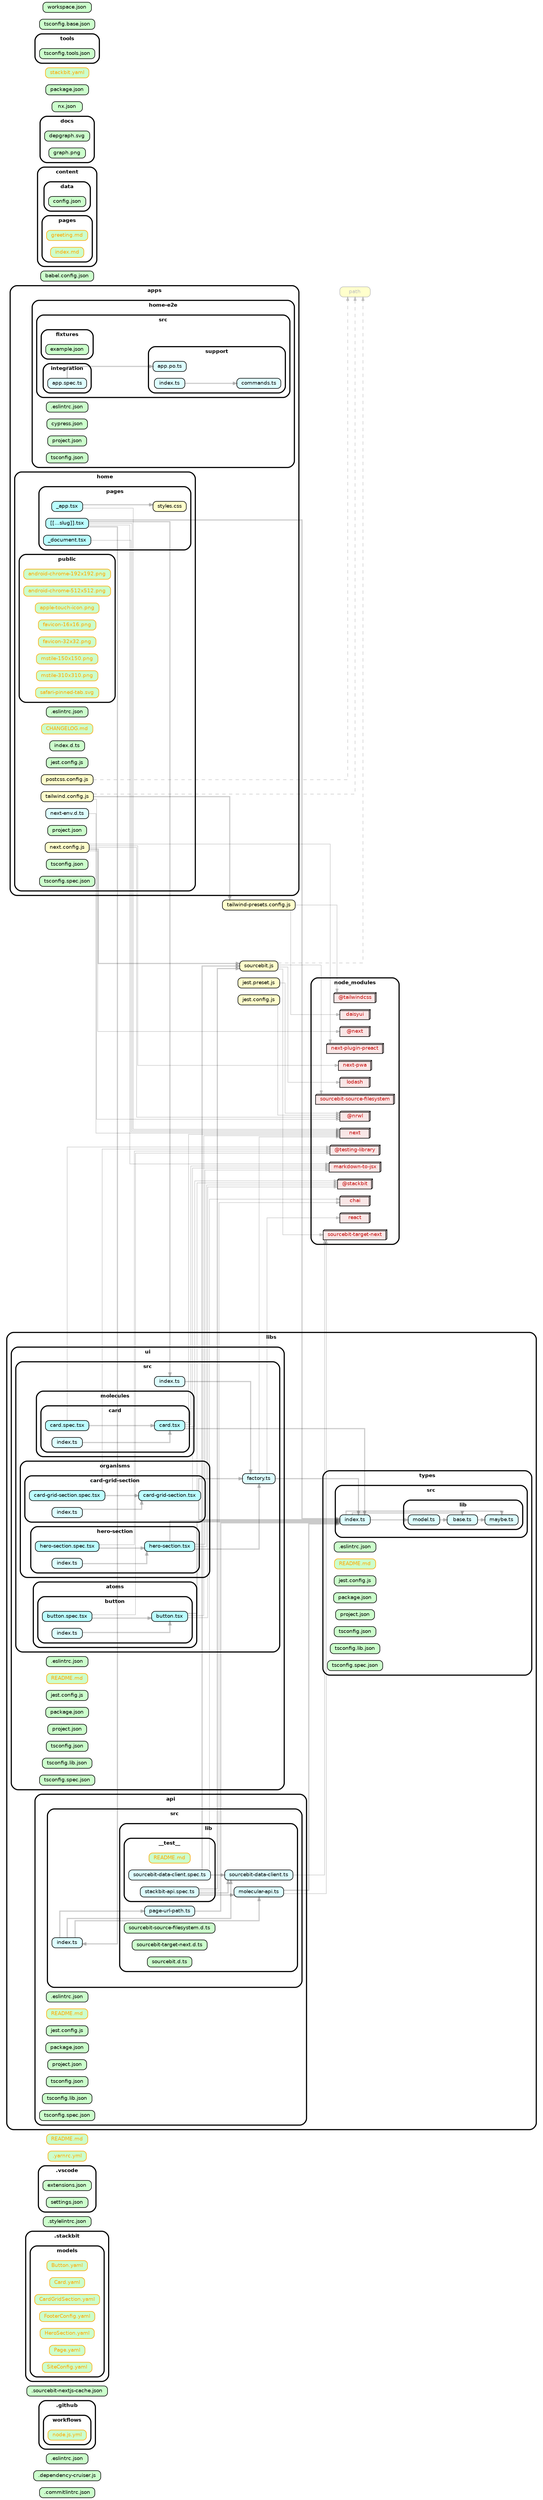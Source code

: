 strict digraph "dependency-cruiser output"{
    ordering="out" rankdir="LR" splines="ortho" overlap="false" nodesep="0.16" ranksep="0.18" fontname="Helvetica-bold" fontsize="9" style="rounded,bold,filled" fillcolor="#ffffff" compound="true"
    node [shape="box" style="rounded, filled" height="0.2" color="black" fillcolor="#ffffcc" fontcolor="black" fontname="Helvetica" fontsize="9"]
    edge [arrowhead="normal" arrowsize="0.6" penwidth="2.0" color="#00000033" fontname="Helvetica" fontsize="9"]

    ".commitlintrc.json" [label=<.commitlintrc.json> tooltip=".commitlintrc.json" URL="https://github.com/drkstr101/molecular/blob/main/.commitlintrc.json" fillcolor="#ccffcc"]
    ".dependency-cruiser.js" [label=<.dependency-cruiser.js> tooltip=".dependency-cruiser.js" URL="https://github.com/drkstr101/molecular/blob/main/.dependency-cruiser.js" fillcolor="#ccffcc"]
    ".eslintrc.json" [label=<.eslintrc.json> tooltip=".eslintrc.json" URL="https://github.com/drkstr101/molecular/blob/main/.eslintrc.json" fillcolor="#ccffcc"]
    subgraph "cluster_.github" {label=".github" subgraph "cluster_.github/workflows" {label="workflows" ".github/workflows/node.js.yml" [label=<node.js.yml> tooltip="no-orphans" URL="https://github.com/drkstr101/molecular/blob/main/.github/workflows/node.js.yml" fillcolor="#ccffcc" fontcolor="orange" color="orange"] } }
    ".sourcebit-nextjs-cache.json" [label=<.sourcebit-nextjs-cache.json> tooltip=".sourcebit-nextjs-cache.json" URL="https://github.com/drkstr101/molecular/blob/main/.sourcebit-nextjs-cache.json" fillcolor="#ccffcc"]
    subgraph "cluster_.stackbit" {label=".stackbit" subgraph "cluster_.stackbit/models" {label="models" ".stackbit/models/Button.yaml" [label=<Button.yaml> tooltip="no-orphans" URL="https://github.com/drkstr101/molecular/blob/main/.stackbit/models/Button.yaml" fillcolor="#ccffcc" fontcolor="orange" color="orange"] } }
    subgraph "cluster_.stackbit" {label=".stackbit" subgraph "cluster_.stackbit/models" {label="models" ".stackbit/models/Card.yaml" [label=<Card.yaml> tooltip="no-orphans" URL="https://github.com/drkstr101/molecular/blob/main/.stackbit/models/Card.yaml" fillcolor="#ccffcc" fontcolor="orange" color="orange"] } }
    subgraph "cluster_.stackbit" {label=".stackbit" subgraph "cluster_.stackbit/models" {label="models" ".stackbit/models/CardGridSection.yaml" [label=<CardGridSection.yaml> tooltip="no-orphans" URL="https://github.com/drkstr101/molecular/blob/main/.stackbit/models/CardGridSection.yaml" fillcolor="#ccffcc" fontcolor="orange" color="orange"] } }
    subgraph "cluster_.stackbit" {label=".stackbit" subgraph "cluster_.stackbit/models" {label="models" ".stackbit/models/FooterConfig.yaml" [label=<FooterConfig.yaml> tooltip="no-orphans" URL="https://github.com/drkstr101/molecular/blob/main/.stackbit/models/FooterConfig.yaml" fillcolor="#ccffcc" fontcolor="orange" color="orange"] } }
    subgraph "cluster_.stackbit" {label=".stackbit" subgraph "cluster_.stackbit/models" {label="models" ".stackbit/models/HeroSection.yaml" [label=<HeroSection.yaml> tooltip="no-orphans" URL="https://github.com/drkstr101/molecular/blob/main/.stackbit/models/HeroSection.yaml" fillcolor="#ccffcc" fontcolor="orange" color="orange"] } }
    subgraph "cluster_.stackbit" {label=".stackbit" subgraph "cluster_.stackbit/models" {label="models" ".stackbit/models/Page.yaml" [label=<Page.yaml> tooltip="no-orphans" URL="https://github.com/drkstr101/molecular/blob/main/.stackbit/models/Page.yaml" fillcolor="#ccffcc" fontcolor="orange" color="orange"] } }
    subgraph "cluster_.stackbit" {label=".stackbit" subgraph "cluster_.stackbit/models" {label="models" ".stackbit/models/SiteConfig.yaml" [label=<SiteConfig.yaml> tooltip="no-orphans" URL="https://github.com/drkstr101/molecular/blob/main/.stackbit/models/SiteConfig.yaml" fillcolor="#ccffcc" fontcolor="orange" color="orange"] } }
    ".stylelintrc.json" [label=<.stylelintrc.json> tooltip=".stylelintrc.json" URL="https://github.com/drkstr101/molecular/blob/main/.stylelintrc.json" fillcolor="#ccffcc"]
    subgraph "cluster_.vscode" {label=".vscode" ".vscode/extensions.json" [label=<extensions.json> tooltip="extensions.json" URL="https://github.com/drkstr101/molecular/blob/main/.vscode/extensions.json" fillcolor="#ccffcc"] }
    subgraph "cluster_.vscode" {label=".vscode" ".vscode/settings.json" [label=<settings.json> tooltip="settings.json" URL="https://github.com/drkstr101/molecular/blob/main/.vscode/settings.json" fillcolor="#ccffcc"] }
    ".yarnrc.yml" [label=<.yarnrc.yml> tooltip="no-orphans" URL="https://github.com/drkstr101/molecular/blob/main/.yarnrc.yml" fillcolor="#ccffcc" fontcolor="orange" color="orange"]
    "README.md" [label=<README.md> tooltip="no-orphans" URL="https://github.com/drkstr101/molecular/blob/main/README.md" fillcolor="#ccffcc" fontcolor="orange" color="orange"]
    subgraph "cluster_apps" {label="apps" subgraph "cluster_apps/home-e2e" {label="home-e2e" "apps/home-e2e/.eslintrc.json" [label=<.eslintrc.json> tooltip=".eslintrc.json" URL="https://github.com/drkstr101/molecular/blob/main/apps/home-e2e/.eslintrc.json" fillcolor="#ccffcc"] } }
    subgraph "cluster_apps" {label="apps" subgraph "cluster_apps/home-e2e" {label="home-e2e" "apps/home-e2e/cypress.json" [label=<cypress.json> tooltip="cypress.json" URL="https://github.com/drkstr101/molecular/blob/main/apps/home-e2e/cypress.json" fillcolor="#ccffcc"] } }
    subgraph "cluster_apps" {label="apps" subgraph "cluster_apps/home-e2e" {label="home-e2e" "apps/home-e2e/project.json" [label=<project.json> tooltip="project.json" URL="https://github.com/drkstr101/molecular/blob/main/apps/home-e2e/project.json" fillcolor="#ccffcc"] } }
    subgraph "cluster_apps" {label="apps" subgraph "cluster_apps/home-e2e" {label="home-e2e" subgraph "cluster_apps/home-e2e/src" {label="src" subgraph "cluster_apps/home-e2e/src/fixtures" {label="fixtures" "apps/home-e2e/src/fixtures/example.json" [label=<example.json> tooltip="example.json" URL="https://github.com/drkstr101/molecular/blob/main/apps/home-e2e/src/fixtures/example.json" fillcolor="#ccffcc"] } } } }
    subgraph "cluster_apps" {label="apps" subgraph "cluster_apps/home-e2e" {label="home-e2e" subgraph "cluster_apps/home-e2e/src" {label="src" subgraph "cluster_apps/home-e2e/src/integration" {label="integration" "apps/home-e2e/src/integration/app.spec.ts" [label=<app.spec.ts> tooltip="app.spec.ts" URL="https://github.com/drkstr101/molecular/blob/main/apps/home-e2e/src/integration/app.spec.ts" fillcolor="#ddfeff"] } } } }
    "apps/home-e2e/src/integration/app.spec.ts" -> "apps/home-e2e/src/support/app.po.ts"
    subgraph "cluster_apps" {label="apps" subgraph "cluster_apps/home-e2e" {label="home-e2e" subgraph "cluster_apps/home-e2e/src" {label="src" subgraph "cluster_apps/home-e2e/src/support" {label="support" "apps/home-e2e/src/support/app.po.ts" [label=<app.po.ts> tooltip="app.po.ts" URL="https://github.com/drkstr101/molecular/blob/main/apps/home-e2e/src/support/app.po.ts" fillcolor="#ddfeff"] } } } }
    subgraph "cluster_apps" {label="apps" subgraph "cluster_apps/home-e2e" {label="home-e2e" subgraph "cluster_apps/home-e2e/src" {label="src" subgraph "cluster_apps/home-e2e/src/support" {label="support" "apps/home-e2e/src/support/commands.ts" [label=<commands.ts> tooltip="commands.ts" URL="https://github.com/drkstr101/molecular/blob/main/apps/home-e2e/src/support/commands.ts" fillcolor="#ddfeff"] } } } }
    subgraph "cluster_apps" {label="apps" subgraph "cluster_apps/home-e2e" {label="home-e2e" subgraph "cluster_apps/home-e2e/src" {label="src" subgraph "cluster_apps/home-e2e/src/support" {label="support" "apps/home-e2e/src/support/index.ts" [label=<index.ts> tooltip="index.ts" URL="https://github.com/drkstr101/molecular/blob/main/apps/home-e2e/src/support/index.ts" fillcolor="#ddfeff"] } } } }
    "apps/home-e2e/src/support/index.ts" -> "apps/home-e2e/src/support/commands.ts"
    subgraph "cluster_apps" {label="apps" subgraph "cluster_apps/home-e2e" {label="home-e2e" "apps/home-e2e/tsconfig.json" [label=<tsconfig.json> tooltip="tsconfig.json" URL="https://github.com/drkstr101/molecular/blob/main/apps/home-e2e/tsconfig.json" fillcolor="#ccffcc"] } }
    subgraph "cluster_apps" {label="apps" subgraph "cluster_apps/home" {label="home" "apps/home/.eslintrc.json" [label=<.eslintrc.json> tooltip=".eslintrc.json" URL="https://github.com/drkstr101/molecular/blob/main/apps/home/.eslintrc.json" fillcolor="#ccffcc"] } }
    subgraph "cluster_apps" {label="apps" subgraph "cluster_apps/home" {label="home" "apps/home/CHANGELOG.md" [label=<CHANGELOG.md> tooltip="no-orphans" URL="https://github.com/drkstr101/molecular/blob/main/apps/home/CHANGELOG.md" fillcolor="#ccffcc" fontcolor="orange" color="orange"] } }
    subgraph "cluster_apps" {label="apps" subgraph "cluster_apps/home" {label="home" "apps/home/index.d.ts" [label=<index.d.ts> tooltip="index.d.ts" URL="https://github.com/drkstr101/molecular/blob/main/apps/home/index.d.ts" fillcolor="#ccffcc"] } }
    subgraph "cluster_apps" {label="apps" subgraph "cluster_apps/home" {label="home" "apps/home/jest.config.js" [label=<jest.config.js> tooltip="jest.config.js" URL="https://github.com/drkstr101/molecular/blob/main/apps/home/jest.config.js" fillcolor="#ccffcc"] } }
    subgraph "cluster_apps" {label="apps" subgraph "cluster_apps/home" {label="home" "apps/home/next-env.d.ts" [label=<next-env.d.ts> tooltip="next-env.d.ts" URL="https://github.com/drkstr101/molecular/blob/main/apps/home/next-env.d.ts" fillcolor="#ddfeff"] } }
    "apps/home/next-env.d.ts" -> "node_modules/next" [penwidth="1.0"]
    subgraph "cluster_apps" {label="apps" subgraph "cluster_apps/home" {label="home" "apps/home/next.config.js" [label=<next.config.js> tooltip="next.config.js" URL="https://github.com/drkstr101/molecular/blob/main/apps/home/next.config.js" ] } }
    "apps/home/next.config.js" -> "sourcebit.js"
    "apps/home/next.config.js" -> "node_modules/@next" [penwidth="1.0"]
    "apps/home/next.config.js" -> "node_modules/@nrwl" [penwidth="1.0"]
    "apps/home/next.config.js" -> "node_modules/next-plugin-preact" [penwidth="1.0"]
    "apps/home/next.config.js" -> "node_modules/next-pwa" [penwidth="1.0"]
    subgraph "cluster_apps" {label="apps" subgraph "cluster_apps/home" {label="home" subgraph "cluster_apps/home/pages" {label="pages" "apps/home/pages/[[...slug]].tsx" [label=<[[...slug]].tsx> tooltip="[[...slug]].tsx" URL="https://github.com/drkstr101/molecular/blob/main/apps/home/pages/[[...slug]].tsx" fillcolor="#bbfeff"] } } }
    "apps/home/pages/[[...slug]].tsx" -> "libs/api/src/index.ts"
    "apps/home/pages/[[...slug]].tsx" -> "libs/types/src/index.ts"
    "apps/home/pages/[[...slug]].tsx" -> "libs/ui/src/index.ts"
    "apps/home/pages/[[...slug]].tsx" -> "node_modules/markdown-to-jsx" [penwidth="1.0"]
    "apps/home/pages/[[...slug]].tsx" -> "node_modules/next" [penwidth="1.0"]
    subgraph "cluster_apps" {label="apps" subgraph "cluster_apps/home" {label="home" subgraph "cluster_apps/home/pages" {label="pages" "apps/home/pages/_app.tsx" [label=<_app.tsx> tooltip="_app.tsx" URL="https://github.com/drkstr101/molecular/blob/main/apps/home/pages/_app.tsx" fillcolor="#bbfeff"] } } }
    "apps/home/pages/_app.tsx" -> "apps/home/pages/styles.css"
    "apps/home/pages/_app.tsx" -> "node_modules/next" [penwidth="1.0"]
    subgraph "cluster_apps" {label="apps" subgraph "cluster_apps/home" {label="home" subgraph "cluster_apps/home/pages" {label="pages" "apps/home/pages/_document.tsx" [label=<_document.tsx> tooltip="_document.tsx" URL="https://github.com/drkstr101/molecular/blob/main/apps/home/pages/_document.tsx" fillcolor="#bbfeff"] } } }
    "apps/home/pages/_document.tsx" -> "node_modules/next" [penwidth="1.0"]
    subgraph "cluster_apps" {label="apps" subgraph "cluster_apps/home" {label="home" subgraph "cluster_apps/home/pages" {label="pages" "apps/home/pages/styles.css" [label=<styles.css> tooltip="styles.css" URL="https://github.com/drkstr101/molecular/blob/main/apps/home/pages/styles.css" ] } } }
    subgraph "cluster_apps" {label="apps" subgraph "cluster_apps/home" {label="home" "apps/home/postcss.config.js" [label=<postcss.config.js> tooltip="postcss.config.js" URL="https://github.com/drkstr101/molecular/blob/main/apps/home/postcss.config.js" ] } }
    "apps/home/postcss.config.js" -> "path" [style="dashed" penwidth="1.0"]
    subgraph "cluster_apps" {label="apps" subgraph "cluster_apps/home" {label="home" "apps/home/project.json" [label=<project.json> tooltip="project.json" URL="https://github.com/drkstr101/molecular/blob/main/apps/home/project.json" fillcolor="#ccffcc"] } }
    subgraph "cluster_apps" {label="apps" subgraph "cluster_apps/home" {label="home" subgraph "cluster_apps/home/public" {label="public" "apps/home/public/android-chrome-192x192.png" [label=<android-chrome-192x192.png> tooltip="no-orphans" URL="https://github.com/drkstr101/molecular/blob/main/apps/home/public/android-chrome-192x192.png" fillcolor="#ccffcc" fontcolor="orange" color="orange"] } } }
    subgraph "cluster_apps" {label="apps" subgraph "cluster_apps/home" {label="home" subgraph "cluster_apps/home/public" {label="public" "apps/home/public/android-chrome-512x512.png" [label=<android-chrome-512x512.png> tooltip="no-orphans" URL="https://github.com/drkstr101/molecular/blob/main/apps/home/public/android-chrome-512x512.png" fillcolor="#ccffcc" fontcolor="orange" color="orange"] } } }
    subgraph "cluster_apps" {label="apps" subgraph "cluster_apps/home" {label="home" subgraph "cluster_apps/home/public" {label="public" "apps/home/public/apple-touch-icon.png" [label=<apple-touch-icon.png> tooltip="no-orphans" URL="https://github.com/drkstr101/molecular/blob/main/apps/home/public/apple-touch-icon.png" fillcolor="#ccffcc" fontcolor="orange" color="orange"] } } }
    subgraph "cluster_apps" {label="apps" subgraph "cluster_apps/home" {label="home" subgraph "cluster_apps/home/public" {label="public" "apps/home/public/favicon-16x16.png" [label=<favicon-16x16.png> tooltip="no-orphans" URL="https://github.com/drkstr101/molecular/blob/main/apps/home/public/favicon-16x16.png" fillcolor="#ccffcc" fontcolor="orange" color="orange"] } } }
    subgraph "cluster_apps" {label="apps" subgraph "cluster_apps/home" {label="home" subgraph "cluster_apps/home/public" {label="public" "apps/home/public/favicon-32x32.png" [label=<favicon-32x32.png> tooltip="no-orphans" URL="https://github.com/drkstr101/molecular/blob/main/apps/home/public/favicon-32x32.png" fillcolor="#ccffcc" fontcolor="orange" color="orange"] } } }
    subgraph "cluster_apps" {label="apps" subgraph "cluster_apps/home" {label="home" subgraph "cluster_apps/home/public" {label="public" "apps/home/public/mstile-150x150.png" [label=<mstile-150x150.png> tooltip="no-orphans" URL="https://github.com/drkstr101/molecular/blob/main/apps/home/public/mstile-150x150.png" fillcolor="#ccffcc" fontcolor="orange" color="orange"] } } }
    subgraph "cluster_apps" {label="apps" subgraph "cluster_apps/home" {label="home" subgraph "cluster_apps/home/public" {label="public" "apps/home/public/mstile-310x310.png" [label=<mstile-310x310.png> tooltip="no-orphans" URL="https://github.com/drkstr101/molecular/blob/main/apps/home/public/mstile-310x310.png" fillcolor="#ccffcc" fontcolor="orange" color="orange"] } } }
    subgraph "cluster_apps" {label="apps" subgraph "cluster_apps/home" {label="home" subgraph "cluster_apps/home/public" {label="public" "apps/home/public/safari-pinned-tab.svg" [label=<safari-pinned-tab.svg> tooltip="no-orphans" URL="https://github.com/drkstr101/molecular/blob/main/apps/home/public/safari-pinned-tab.svg" fillcolor="#ccffcc" fontcolor="orange" color="orange"] } } }
    subgraph "cluster_apps" {label="apps" subgraph "cluster_apps/home" {label="home" "apps/home/tailwind.config.js" [label=<tailwind.config.js> tooltip="tailwind.config.js" URL="https://github.com/drkstr101/molecular/blob/main/apps/home/tailwind.config.js" ] } }
    "apps/home/tailwind.config.js" -> "tailwind-presets.config.js"
    "apps/home/tailwind.config.js" -> "node_modules/@nrwl" [penwidth="1.0"]
    "apps/home/tailwind.config.js" -> "path" [style="dashed" penwidth="1.0"]
    subgraph "cluster_apps" {label="apps" subgraph "cluster_apps/home" {label="home" "apps/home/tsconfig.json" [label=<tsconfig.json> tooltip="tsconfig.json" URL="https://github.com/drkstr101/molecular/blob/main/apps/home/tsconfig.json" fillcolor="#ccffcc"] } }
    subgraph "cluster_apps" {label="apps" subgraph "cluster_apps/home" {label="home" "apps/home/tsconfig.spec.json" [label=<tsconfig.spec.json> tooltip="tsconfig.spec.json" URL="https://github.com/drkstr101/molecular/blob/main/apps/home/tsconfig.spec.json" fillcolor="#ccffcc"] } }
    "babel.config.json" [label=<babel.config.json> tooltip="babel.config.json" URL="https://github.com/drkstr101/molecular/blob/main/babel.config.json" fillcolor="#ccffcc"]
    subgraph "cluster_content" {label="content" subgraph "cluster_content/data" {label="data" "content/data/config.json" [label=<config.json> tooltip="config.json" URL="https://github.com/drkstr101/molecular/blob/main/content/data/config.json" fillcolor="#ccffcc"] } }
    subgraph "cluster_content" {label="content" subgraph "cluster_content/pages" {label="pages" "content/pages/greeting.md" [label=<greeting.md> tooltip="no-orphans" URL="https://github.com/drkstr101/molecular/blob/main/content/pages/greeting.md" fillcolor="#ccffcc" fontcolor="orange" color="orange"] } }
    subgraph "cluster_content" {label="content" subgraph "cluster_content/pages" {label="pages" "content/pages/index.md" [label=<index.md> tooltip="no-orphans" URL="https://github.com/drkstr101/molecular/blob/main/content/pages/index.md" fillcolor="#ccffcc" fontcolor="orange" color="orange"] } }
    subgraph "cluster_docs" {label="docs" "docs/depgraph.svg" [label=<depgraph.svg> tooltip="depgraph.svg" URL="https://github.com/drkstr101/molecular/blob/main/docs/depgraph.svg" fillcolor="#ccffcc"] }
    subgraph "cluster_docs" {label="docs" "docs/graph.png" [label=<graph.png> tooltip="graph.png" URL="https://github.com/drkstr101/molecular/blob/main/docs/graph.png" fillcolor="#ccffcc"] }
    "jest.config.js" [label=<jest.config.js> tooltip="jest.config.js" URL="https://github.com/drkstr101/molecular/blob/main/jest.config.js" ]
    "jest.config.js" -> "node_modules/@nrwl" [penwidth="1.0"]
    "jest.preset.js" [label=<jest.preset.js> tooltip="jest.preset.js" URL="https://github.com/drkstr101/molecular/blob/main/jest.preset.js" ]
    "jest.preset.js" -> "node_modules/@nrwl" [penwidth="1.0"]
    subgraph "cluster_libs" {label="libs" subgraph "cluster_libs/api" {label="api" "libs/api/.eslintrc.json" [label=<.eslintrc.json> tooltip=".eslintrc.json" URL="https://github.com/drkstr101/molecular/blob/main/libs/api/.eslintrc.json" fillcolor="#ccffcc"] } }
    subgraph "cluster_libs" {label="libs" subgraph "cluster_libs/api" {label="api" "libs/api/README.md" [label=<README.md> tooltip="no-orphans" URL="https://github.com/drkstr101/molecular/blob/main/libs/api/README.md" fillcolor="#ccffcc" fontcolor="orange" color="orange"] } }
    subgraph "cluster_libs" {label="libs" subgraph "cluster_libs/api" {label="api" "libs/api/jest.config.js" [label=<jest.config.js> tooltip="jest.config.js" URL="https://github.com/drkstr101/molecular/blob/main/libs/api/jest.config.js" fillcolor="#ccffcc"] } }
    subgraph "cluster_libs" {label="libs" subgraph "cluster_libs/api" {label="api" "libs/api/package.json" [label=<package.json> tooltip="package.json" URL="https://github.com/drkstr101/molecular/blob/main/libs/api/package.json" fillcolor="#ccffcc"] } }
    subgraph "cluster_libs" {label="libs" subgraph "cluster_libs/api" {label="api" "libs/api/project.json" [label=<project.json> tooltip="project.json" URL="https://github.com/drkstr101/molecular/blob/main/libs/api/project.json" fillcolor="#ccffcc"] } }
    subgraph "cluster_libs" {label="libs" subgraph "cluster_libs/api" {label="api" subgraph "cluster_libs/api/src" {label="src" "libs/api/src/index.ts" [label=<index.ts> tooltip="index.ts" URL="https://github.com/drkstr101/molecular/blob/main/libs/api/src/index.ts" fillcolor="#ddfeff"] } } }
    "libs/api/src/index.ts" -> "libs/api/src/lib/molecular-api.ts"
    "libs/api/src/index.ts" -> "libs/api/src/lib/page-url-path.ts"
    "libs/api/src/index.ts" -> "libs/api/src/lib/sourcebit-data-client.ts"
    subgraph "cluster_libs" {label="libs" subgraph "cluster_libs/api" {label="api" subgraph "cluster_libs/api/src" {label="src" subgraph "cluster_libs/api/src/lib" {label="lib" subgraph "cluster_libs/api/src/lib/__test__" {label="__test__" "libs/api/src/lib/__test__/README.md" [label=<README.md> tooltip="no-orphans" URL="https://github.com/drkstr101/molecular/blob/main/libs/api/src/lib/__test__/README.md" fillcolor="#ccffcc" fontcolor="orange" color="orange"] } } } } }
    subgraph "cluster_libs" {label="libs" subgraph "cluster_libs/api" {label="api" subgraph "cluster_libs/api/src" {label="src" subgraph "cluster_libs/api/src/lib" {label="lib" subgraph "cluster_libs/api/src/lib/__test__" {label="__test__" "libs/api/src/lib/__test__/sourcebit-data-client.spec.ts" [label=<sourcebit-data-client.spec.ts> tooltip="sourcebit-data-client.spec.ts" URL="https://github.com/drkstr101/molecular/blob/main/libs/api/src/lib/__test__/sourcebit-data-client.spec.ts" fillcolor="#ddfeff"] } } } } }
    "libs/api/src/lib/__test__/sourcebit-data-client.spec.ts" -> "sourcebit.js"
    "libs/api/src/lib/__test__/sourcebit-data-client.spec.ts" -> "libs/api/src/lib/sourcebit-data-client.ts"
    "libs/api/src/lib/__test__/sourcebit-data-client.spec.ts" -> "node_modules/chai" [penwidth="1.0"]
    subgraph "cluster_libs" {label="libs" subgraph "cluster_libs/api" {label="api" subgraph "cluster_libs/api/src" {label="src" subgraph "cluster_libs/api/src/lib" {label="lib" subgraph "cluster_libs/api/src/lib/__test__" {label="__test__" "libs/api/src/lib/__test__/stackbit-api.spec.ts" [label=<stackbit-api.spec.ts> tooltip="stackbit-api.spec.ts" URL="https://github.com/drkstr101/molecular/blob/main/libs/api/src/lib/__test__/stackbit-api.spec.ts" fillcolor="#ddfeff"] } } } } }
    "libs/api/src/lib/__test__/stackbit-api.spec.ts" -> "sourcebit.js"
    "libs/api/src/lib/__test__/stackbit-api.spec.ts" -> "libs/api/src/lib/molecular-api.ts"
    "libs/api/src/lib/__test__/stackbit-api.spec.ts" -> "libs/api/src/lib/sourcebit-data-client.ts"
    "libs/api/src/lib/__test__/stackbit-api.spec.ts" -> "node_modules/chai" [penwidth="1.0"]
    subgraph "cluster_libs" {label="libs" subgraph "cluster_libs/api" {label="api" subgraph "cluster_libs/api/src" {label="src" subgraph "cluster_libs/api/src/lib" {label="lib" "libs/api/src/lib/molecular-api.ts" [label=<molecular-api.ts> tooltip="molecular-api.ts" URL="https://github.com/drkstr101/molecular/blob/main/libs/api/src/lib/molecular-api.ts" fillcolor="#ddfeff"] } } } }
    "libs/api/src/lib/molecular-api.ts" -> "libs/types/src/index.ts"
    "libs/api/src/lib/molecular-api.ts" -> "node_modules/sourcebit-target-next" [penwidth="1.0"]
    subgraph "cluster_libs" {label="libs" subgraph "cluster_libs/api" {label="api" subgraph "cluster_libs/api/src" {label="src" subgraph "cluster_libs/api/src/lib" {label="lib" "libs/api/src/lib/page-url-path.ts" [label=<page-url-path.ts> tooltip="page-url-path.ts" URL="https://github.com/drkstr101/molecular/blob/main/libs/api/src/lib/page-url-path.ts" fillcolor="#ddfeff"] } } } }
    "libs/api/src/lib/page-url-path.ts" -> "libs/types/src/index.ts"
    subgraph "cluster_libs" {label="libs" subgraph "cluster_libs/api" {label="api" subgraph "cluster_libs/api/src" {label="src" subgraph "cluster_libs/api/src/lib" {label="lib" "libs/api/src/lib/sourcebit-data-client.ts" [label=<sourcebit-data-client.ts> tooltip="sourcebit-data-client.ts" URL="https://github.com/drkstr101/molecular/blob/main/libs/api/src/lib/sourcebit-data-client.ts" fillcolor="#ddfeff"] } } } }
    "libs/api/src/lib/sourcebit-data-client.ts" -> "node_modules/sourcebit-target-next" [penwidth="1.0"]
    subgraph "cluster_libs" {label="libs" subgraph "cluster_libs/api" {label="api" subgraph "cluster_libs/api/src" {label="src" subgraph "cluster_libs/api/src/lib" {label="lib" "libs/api/src/lib/sourcebit-source-filesystem.d.ts" [label=<sourcebit-source-filesystem.d.ts> tooltip="sourcebit-source-filesystem.d.ts" URL="https://github.com/drkstr101/molecular/blob/main/libs/api/src/lib/sourcebit-source-filesystem.d.ts" fillcolor="#ccffcc"] } } } }
    subgraph "cluster_libs" {label="libs" subgraph "cluster_libs/api" {label="api" subgraph "cluster_libs/api/src" {label="src" subgraph "cluster_libs/api/src/lib" {label="lib" "libs/api/src/lib/sourcebit-target-next.d.ts" [label=<sourcebit-target-next.d.ts> tooltip="sourcebit-target-next.d.ts" URL="https://github.com/drkstr101/molecular/blob/main/libs/api/src/lib/sourcebit-target-next.d.ts" fillcolor="#ccffcc"] } } } }
    subgraph "cluster_libs" {label="libs" subgraph "cluster_libs/api" {label="api" subgraph "cluster_libs/api/src" {label="src" subgraph "cluster_libs/api/src/lib" {label="lib" "libs/api/src/lib/sourcebit.d.ts" [label=<sourcebit.d.ts> tooltip="sourcebit.d.ts" URL="https://github.com/drkstr101/molecular/blob/main/libs/api/src/lib/sourcebit.d.ts" fillcolor="#ccffcc"] } } } }
    subgraph "cluster_libs" {label="libs" subgraph "cluster_libs/api" {label="api" "libs/api/tsconfig.json" [label=<tsconfig.json> tooltip="tsconfig.json" URL="https://github.com/drkstr101/molecular/blob/main/libs/api/tsconfig.json" fillcolor="#ccffcc"] } }
    subgraph "cluster_libs" {label="libs" subgraph "cluster_libs/api" {label="api" "libs/api/tsconfig.lib.json" [label=<tsconfig.lib.json> tooltip="tsconfig.lib.json" URL="https://github.com/drkstr101/molecular/blob/main/libs/api/tsconfig.lib.json" fillcolor="#ccffcc"] } }
    subgraph "cluster_libs" {label="libs" subgraph "cluster_libs/api" {label="api" "libs/api/tsconfig.spec.json" [label=<tsconfig.spec.json> tooltip="tsconfig.spec.json" URL="https://github.com/drkstr101/molecular/blob/main/libs/api/tsconfig.spec.json" fillcolor="#ccffcc"] } }
    subgraph "cluster_libs" {label="libs" subgraph "cluster_libs/types" {label="types" "libs/types/.eslintrc.json" [label=<.eslintrc.json> tooltip=".eslintrc.json" URL="https://github.com/drkstr101/molecular/blob/main/libs/types/.eslintrc.json" fillcolor="#ccffcc"] } }
    subgraph "cluster_libs" {label="libs" subgraph "cluster_libs/types" {label="types" "libs/types/README.md" [label=<README.md> tooltip="no-orphans" URL="https://github.com/drkstr101/molecular/blob/main/libs/types/README.md" fillcolor="#ccffcc" fontcolor="orange" color="orange"] } }
    subgraph "cluster_libs" {label="libs" subgraph "cluster_libs/types" {label="types" "libs/types/jest.config.js" [label=<jest.config.js> tooltip="jest.config.js" URL="https://github.com/drkstr101/molecular/blob/main/libs/types/jest.config.js" fillcolor="#ccffcc"] } }
    subgraph "cluster_libs" {label="libs" subgraph "cluster_libs/types" {label="types" "libs/types/package.json" [label=<package.json> tooltip="package.json" URL="https://github.com/drkstr101/molecular/blob/main/libs/types/package.json" fillcolor="#ccffcc"] } }
    subgraph "cluster_libs" {label="libs" subgraph "cluster_libs/types" {label="types" "libs/types/project.json" [label=<project.json> tooltip="project.json" URL="https://github.com/drkstr101/molecular/blob/main/libs/types/project.json" fillcolor="#ccffcc"] } }
    subgraph "cluster_libs" {label="libs" subgraph "cluster_libs/types" {label="types" subgraph "cluster_libs/types/src" {label="src" "libs/types/src/index.ts" [label=<index.ts> tooltip="index.ts" URL="https://github.com/drkstr101/molecular/blob/main/libs/types/src/index.ts" fillcolor="#ddfeff"] } } }
    "libs/types/src/index.ts" -> "libs/types/src/lib/base.ts"
    "libs/types/src/index.ts" -> "libs/types/src/lib/maybe.ts"
    "libs/types/src/index.ts" -> "libs/types/src/lib/model.ts"
    subgraph "cluster_libs" {label="libs" subgraph "cluster_libs/types" {label="types" subgraph "cluster_libs/types/src" {label="src" subgraph "cluster_libs/types/src/lib" {label="lib" "libs/types/src/lib/base.ts" [label=<base.ts> tooltip="base.ts" URL="https://github.com/drkstr101/molecular/blob/main/libs/types/src/lib/base.ts" fillcolor="#ddfeff"] } } } }
    "libs/types/src/lib/base.ts" -> "libs/types/src/lib/maybe.ts"
    subgraph "cluster_libs" {label="libs" subgraph "cluster_libs/types" {label="types" subgraph "cluster_libs/types/src" {label="src" subgraph "cluster_libs/types/src/lib" {label="lib" "libs/types/src/lib/maybe.ts" [label=<maybe.ts> tooltip="maybe.ts" URL="https://github.com/drkstr101/molecular/blob/main/libs/types/src/lib/maybe.ts" fillcolor="#ddfeff"] } } } }
    subgraph "cluster_libs" {label="libs" subgraph "cluster_libs/types" {label="types" subgraph "cluster_libs/types/src" {label="src" subgraph "cluster_libs/types/src/lib" {label="lib" "libs/types/src/lib/model.ts" [label=<model.ts> tooltip="model.ts" URL="https://github.com/drkstr101/molecular/blob/main/libs/types/src/lib/model.ts" fillcolor="#ddfeff"] } } } }
    "libs/types/src/lib/model.ts" -> "libs/types/src/lib/base.ts"
    subgraph "cluster_libs" {label="libs" subgraph "cluster_libs/types" {label="types" "libs/types/tsconfig.json" [label=<tsconfig.json> tooltip="tsconfig.json" URL="https://github.com/drkstr101/molecular/blob/main/libs/types/tsconfig.json" fillcolor="#ccffcc"] } }
    subgraph "cluster_libs" {label="libs" subgraph "cluster_libs/types" {label="types" "libs/types/tsconfig.lib.json" [label=<tsconfig.lib.json> tooltip="tsconfig.lib.json" URL="https://github.com/drkstr101/molecular/blob/main/libs/types/tsconfig.lib.json" fillcolor="#ccffcc"] } }
    subgraph "cluster_libs" {label="libs" subgraph "cluster_libs/types" {label="types" "libs/types/tsconfig.spec.json" [label=<tsconfig.spec.json> tooltip="tsconfig.spec.json" URL="https://github.com/drkstr101/molecular/blob/main/libs/types/tsconfig.spec.json" fillcolor="#ccffcc"] } }
    subgraph "cluster_libs" {label="libs" subgraph "cluster_libs/ui" {label="ui" "libs/ui/.eslintrc.json" [label=<.eslintrc.json> tooltip=".eslintrc.json" URL="https://github.com/drkstr101/molecular/blob/main/libs/ui/.eslintrc.json" fillcolor="#ccffcc"] } }
    subgraph "cluster_libs" {label="libs" subgraph "cluster_libs/ui" {label="ui" "libs/ui/README.md" [label=<README.md> tooltip="no-orphans" URL="https://github.com/drkstr101/molecular/blob/main/libs/ui/README.md" fillcolor="#ccffcc" fontcolor="orange" color="orange"] } }
    subgraph "cluster_libs" {label="libs" subgraph "cluster_libs/ui" {label="ui" "libs/ui/jest.config.js" [label=<jest.config.js> tooltip="jest.config.js" URL="https://github.com/drkstr101/molecular/blob/main/libs/ui/jest.config.js" fillcolor="#ccffcc"] } }
    subgraph "cluster_libs" {label="libs" subgraph "cluster_libs/ui" {label="ui" "libs/ui/package.json" [label=<package.json> tooltip="package.json" URL="https://github.com/drkstr101/molecular/blob/main/libs/ui/package.json" fillcolor="#ccffcc"] } }
    subgraph "cluster_libs" {label="libs" subgraph "cluster_libs/ui" {label="ui" "libs/ui/project.json" [label=<project.json> tooltip="project.json" URL="https://github.com/drkstr101/molecular/blob/main/libs/ui/project.json" fillcolor="#ccffcc"] } }
    subgraph "cluster_libs" {label="libs" subgraph "cluster_libs/ui" {label="ui" subgraph "cluster_libs/ui/src" {label="src" subgraph "cluster_libs/ui/src/atoms" {label="atoms" subgraph "cluster_libs/ui/src/atoms/button" {label="button" "libs/ui/src/atoms/button/button.spec.tsx" [label=<button.spec.tsx> tooltip="button.spec.tsx" URL="https://github.com/drkstr101/molecular/blob/main/libs/ui/src/atoms/button/button.spec.tsx" fillcolor="#bbfeff"] } } } } }
    "libs/ui/src/atoms/button/button.spec.tsx" -> "libs/ui/src/atoms/button/button.tsx"
    "libs/ui/src/atoms/button/button.spec.tsx" -> "node_modules/@testing-library" [penwidth="1.0"]
    subgraph "cluster_libs" {label="libs" subgraph "cluster_libs/ui" {label="ui" subgraph "cluster_libs/ui/src" {label="src" subgraph "cluster_libs/ui/src/atoms" {label="atoms" subgraph "cluster_libs/ui/src/atoms/button" {label="button" "libs/ui/src/atoms/button/button.tsx" [label=<button.tsx> tooltip="button.tsx" URL="https://github.com/drkstr101/molecular/blob/main/libs/ui/src/atoms/button/button.tsx" fillcolor="#bbfeff"] } } } } }
    "libs/ui/src/atoms/button/button.tsx" -> "node_modules/@stackbit" [penwidth="1.0"]
    "libs/ui/src/atoms/button/button.tsx" -> "libs/types/src/index.ts"
    "libs/ui/src/atoms/button/button.tsx" -> "node_modules/next" [penwidth="1.0"]
    subgraph "cluster_libs" {label="libs" subgraph "cluster_libs/ui" {label="ui" subgraph "cluster_libs/ui/src" {label="src" subgraph "cluster_libs/ui/src/atoms" {label="atoms" subgraph "cluster_libs/ui/src/atoms/button" {label="button" "libs/ui/src/atoms/button/index.ts" [label=<index.ts> tooltip="index.ts" URL="https://github.com/drkstr101/molecular/blob/main/libs/ui/src/atoms/button/index.ts" fillcolor="#ddfeff"] } } } } }
    "libs/ui/src/atoms/button/index.ts" -> "libs/ui/src/atoms/button/button.tsx"
    subgraph "cluster_libs" {label="libs" subgraph "cluster_libs/ui" {label="ui" subgraph "cluster_libs/ui/src" {label="src" "libs/ui/src/factory.ts" [label=<factory.ts> tooltip="factory.ts" URL="https://github.com/drkstr101/molecular/blob/main/libs/ui/src/factory.ts" fillcolor="#ddfeff"] } } }
    "libs/ui/src/factory.ts" -> "libs/types/src/index.ts"
    "libs/ui/src/factory.ts" -> "node_modules/next" [penwidth="1.0"]
    "libs/ui/src/factory.ts" -> "node_modules/react" [penwidth="1.0"]
    subgraph "cluster_libs" {label="libs" subgraph "cluster_libs/ui" {label="ui" subgraph "cluster_libs/ui/src" {label="src" "libs/ui/src/index.ts" [label=<index.ts> tooltip="index.ts" URL="https://github.com/drkstr101/molecular/blob/main/libs/ui/src/index.ts" fillcolor="#ddfeff"] } } }
    "libs/ui/src/index.ts" -> "libs/ui/src/factory.ts"
    subgraph "cluster_libs" {label="libs" subgraph "cluster_libs/ui" {label="ui" subgraph "cluster_libs/ui/src" {label="src" subgraph "cluster_libs/ui/src/molecules" {label="molecules" subgraph "cluster_libs/ui/src/molecules/card" {label="card" "libs/ui/src/molecules/card/card.spec.tsx" [label=<card.spec.tsx> tooltip="card.spec.tsx" URL="https://github.com/drkstr101/molecular/blob/main/libs/ui/src/molecules/card/card.spec.tsx" fillcolor="#bbfeff"] } } } } }
    "libs/ui/src/molecules/card/card.spec.tsx" -> "libs/ui/src/molecules/card/card.tsx"
    "libs/ui/src/molecules/card/card.spec.tsx" -> "node_modules/@testing-library" [penwidth="1.0"]
    subgraph "cluster_libs" {label="libs" subgraph "cluster_libs/ui" {label="ui" subgraph "cluster_libs/ui/src" {label="src" subgraph "cluster_libs/ui/src/molecules" {label="molecules" subgraph "cluster_libs/ui/src/molecules/card" {label="card" "libs/ui/src/molecules/card/card.tsx" [label=<card.tsx> tooltip="card.tsx" URL="https://github.com/drkstr101/molecular/blob/main/libs/ui/src/molecules/card/card.tsx" fillcolor="#bbfeff"] } } } } }
    "libs/ui/src/molecules/card/card.tsx" -> "node_modules/@stackbit" [penwidth="1.0"]
    "libs/ui/src/molecules/card/card.tsx" -> "libs/types/src/index.ts"
    "libs/ui/src/molecules/card/card.tsx" -> "node_modules/markdown-to-jsx" [penwidth="1.0"]
    "libs/ui/src/molecules/card/card.tsx" -> "node_modules/next" [penwidth="1.0"]
    subgraph "cluster_libs" {label="libs" subgraph "cluster_libs/ui" {label="ui" subgraph "cluster_libs/ui/src" {label="src" subgraph "cluster_libs/ui/src/molecules" {label="molecules" subgraph "cluster_libs/ui/src/molecules/card" {label="card" "libs/ui/src/molecules/card/index.ts" [label=<index.ts> tooltip="index.ts" URL="https://github.com/drkstr101/molecular/blob/main/libs/ui/src/molecules/card/index.ts" fillcolor="#ddfeff"] } } } } }
    "libs/ui/src/molecules/card/index.ts" -> "libs/ui/src/molecules/card/card.tsx"
    subgraph "cluster_libs" {label="libs" subgraph "cluster_libs/ui" {label="ui" subgraph "cluster_libs/ui/src" {label="src" subgraph "cluster_libs/ui/src/organisms" {label="organisms" subgraph "cluster_libs/ui/src/organisms/card-grid-section" {label="card-grid-section" "libs/ui/src/organisms/card-grid-section/card-grid-section.spec.tsx" [label=<card-grid-section.spec.tsx> tooltip="card-grid-section.spec.tsx" URL="https://github.com/drkstr101/molecular/blob/main/libs/ui/src/organisms/card-grid-section/card-grid-section.spec.tsx" fillcolor="#bbfeff"] } } } } }
    "libs/ui/src/organisms/card-grid-section/card-grid-section.spec.tsx" -> "libs/ui/src/organisms/card-grid-section/card-grid-section.tsx"
    "libs/ui/src/organisms/card-grid-section/card-grid-section.spec.tsx" -> "node_modules/@testing-library" [penwidth="1.0"]
    subgraph "cluster_libs" {label="libs" subgraph "cluster_libs/ui" {label="ui" subgraph "cluster_libs/ui/src" {label="src" subgraph "cluster_libs/ui/src/organisms" {label="organisms" subgraph "cluster_libs/ui/src/organisms/card-grid-section" {label="card-grid-section" "libs/ui/src/organisms/card-grid-section/card-grid-section.tsx" [label=<card-grid-section.tsx> tooltip="card-grid-section.tsx" URL="https://github.com/drkstr101/molecular/blob/main/libs/ui/src/organisms/card-grid-section/card-grid-section.tsx" fillcolor="#bbfeff"] } } } } }
    "libs/ui/src/organisms/card-grid-section/card-grid-section.tsx" -> "libs/ui/src/factory.ts"
    "libs/ui/src/organisms/card-grid-section/card-grid-section.tsx" -> "node_modules/@stackbit" [penwidth="1.0"]
    "libs/ui/src/organisms/card-grid-section/card-grid-section.tsx" -> "libs/types/src/index.ts"
    "libs/ui/src/organisms/card-grid-section/card-grid-section.tsx" -> "node_modules/markdown-to-jsx" [penwidth="1.0"]
    subgraph "cluster_libs" {label="libs" subgraph "cluster_libs/ui" {label="ui" subgraph "cluster_libs/ui/src" {label="src" subgraph "cluster_libs/ui/src/organisms" {label="organisms" subgraph "cluster_libs/ui/src/organisms/card-grid-section" {label="card-grid-section" "libs/ui/src/organisms/card-grid-section/index.ts" [label=<index.ts> tooltip="index.ts" URL="https://github.com/drkstr101/molecular/blob/main/libs/ui/src/organisms/card-grid-section/index.ts" fillcolor="#ddfeff"] } } } } }
    "libs/ui/src/organisms/card-grid-section/index.ts" -> "libs/ui/src/organisms/card-grid-section/card-grid-section.tsx"
    subgraph "cluster_libs" {label="libs" subgraph "cluster_libs/ui" {label="ui" subgraph "cluster_libs/ui/src" {label="src" subgraph "cluster_libs/ui/src/organisms" {label="organisms" subgraph "cluster_libs/ui/src/organisms/hero-section" {label="hero-section" "libs/ui/src/organisms/hero-section/hero-section.spec.tsx" [label=<hero-section.spec.tsx> tooltip="hero-section.spec.tsx" URL="https://github.com/drkstr101/molecular/blob/main/libs/ui/src/organisms/hero-section/hero-section.spec.tsx" fillcolor="#bbfeff"] } } } } }
    "libs/ui/src/organisms/hero-section/hero-section.spec.tsx" -> "libs/ui/src/organisms/hero-section/hero-section.tsx"
    "libs/ui/src/organisms/hero-section/hero-section.spec.tsx" -> "node_modules/@testing-library" [penwidth="1.0"]
    subgraph "cluster_libs" {label="libs" subgraph "cluster_libs/ui" {label="ui" subgraph "cluster_libs/ui/src" {label="src" subgraph "cluster_libs/ui/src/organisms" {label="organisms" subgraph "cluster_libs/ui/src/organisms/hero-section" {label="hero-section" "libs/ui/src/organisms/hero-section/hero-section.tsx" [label=<hero-section.tsx> tooltip="hero-section.tsx" URL="https://github.com/drkstr101/molecular/blob/main/libs/ui/src/organisms/hero-section/hero-section.tsx" fillcolor="#bbfeff"] } } } } }
    "libs/ui/src/organisms/hero-section/hero-section.tsx" -> "libs/ui/src/factory.ts"
    "libs/ui/src/organisms/hero-section/hero-section.tsx" -> "node_modules/@stackbit" [penwidth="1.0"]
    "libs/ui/src/organisms/hero-section/hero-section.tsx" -> "libs/types/src/index.ts"
    "libs/ui/src/organisms/hero-section/hero-section.tsx" -> "node_modules/markdown-to-jsx" [penwidth="1.0"]
    subgraph "cluster_libs" {label="libs" subgraph "cluster_libs/ui" {label="ui" subgraph "cluster_libs/ui/src" {label="src" subgraph "cluster_libs/ui/src/organisms" {label="organisms" subgraph "cluster_libs/ui/src/organisms/hero-section" {label="hero-section" "libs/ui/src/organisms/hero-section/index.ts" [label=<index.ts> tooltip="index.ts" URL="https://github.com/drkstr101/molecular/blob/main/libs/ui/src/organisms/hero-section/index.ts" fillcolor="#ddfeff"] } } } } }
    "libs/ui/src/organisms/hero-section/index.ts" -> "libs/ui/src/organisms/hero-section/hero-section.tsx"
    subgraph "cluster_libs" {label="libs" subgraph "cluster_libs/ui" {label="ui" "libs/ui/tsconfig.json" [label=<tsconfig.json> tooltip="tsconfig.json" URL="https://github.com/drkstr101/molecular/blob/main/libs/ui/tsconfig.json" fillcolor="#ccffcc"] } }
    subgraph "cluster_libs" {label="libs" subgraph "cluster_libs/ui" {label="ui" "libs/ui/tsconfig.lib.json" [label=<tsconfig.lib.json> tooltip="tsconfig.lib.json" URL="https://github.com/drkstr101/molecular/blob/main/libs/ui/tsconfig.lib.json" fillcolor="#ccffcc"] } }
    subgraph "cluster_libs" {label="libs" subgraph "cluster_libs/ui" {label="ui" "libs/ui/tsconfig.spec.json" [label=<tsconfig.spec.json> tooltip="tsconfig.spec.json" URL="https://github.com/drkstr101/molecular/blob/main/libs/ui/tsconfig.spec.json" fillcolor="#ccffcc"] } }
    subgraph "cluster_node_modules" {label="node_modules" "node_modules/@next" [label=<@next> tooltip="@next" URL="https://github.com/drkstr101/molecular/blob/main/node_modules/@next" shape="box3d" fillcolor="#c40b0a1a" fontcolor="#c40b0a"] }
    subgraph "cluster_node_modules" {label="node_modules" "node_modules/@nrwl" [label=<@nrwl> tooltip="@nrwl" URL="https://github.com/drkstr101/molecular/blob/main/node_modules/@nrwl" shape="box3d" fillcolor="#c40b0a1a" fontcolor="#c40b0a"] }
    subgraph "cluster_node_modules" {label="node_modules" "node_modules/@stackbit" [label=<@stackbit> tooltip="@stackbit" URL="https://github.com/drkstr101/molecular/blob/main/node_modules/@stackbit" shape="box3d" fillcolor="#c40b0a1a" fontcolor="#c40b0a"] }
    subgraph "cluster_node_modules" {label="node_modules" "node_modules/@tailwindcss" [label=<@tailwindcss> tooltip="@tailwindcss" URL="https://github.com/drkstr101/molecular/blob/main/node_modules/@tailwindcss" shape="box3d" fillcolor="#c40b0a1a" fontcolor="#c40b0a"] }
    subgraph "cluster_node_modules" {label="node_modules" "node_modules/@testing-library" [label=<@testing-library> tooltip="@testing-library" URL="https://github.com/drkstr101/molecular/blob/main/node_modules/@testing-library" shape="box3d" fillcolor="#c40b0a1a" fontcolor="#c40b0a"] }
    subgraph "cluster_node_modules" {label="node_modules" "node_modules/chai" [label=<chai> tooltip="chai" URL="https://github.com/drkstr101/molecular/blob/main/node_modules/chai" shape="box3d" fillcolor="#c40b0a1a" fontcolor="#c40b0a"] }
    subgraph "cluster_node_modules" {label="node_modules" "node_modules/daisyui" [label=<daisyui> tooltip="daisyui" URL="https://github.com/drkstr101/molecular/blob/main/node_modules/daisyui" shape="box3d" fillcolor="#c40b0a1a" fontcolor="#c40b0a"] }
    subgraph "cluster_node_modules" {label="node_modules" "node_modules/lodash" [label=<lodash> tooltip="lodash" URL="https://github.com/drkstr101/molecular/blob/main/node_modules/lodash" shape="box3d" fillcolor="#c40b0a1a" fontcolor="#c40b0a"] }
    subgraph "cluster_node_modules" {label="node_modules" "node_modules/markdown-to-jsx" [label=<markdown-to-jsx> tooltip="markdown-to-jsx" URL="https://github.com/drkstr101/molecular/blob/main/node_modules/markdown-to-jsx" shape="box3d" fillcolor="#c40b0a1a" fontcolor="#c40b0a"] }
    subgraph "cluster_node_modules" {label="node_modules" "node_modules/next" [label=<next> tooltip="next" URL="https://github.com/drkstr101/molecular/blob/main/node_modules/next" shape="box3d" fillcolor="#c40b0a1a" fontcolor="#c40b0a"] }
    subgraph "cluster_node_modules" {label="node_modules" "node_modules/next-plugin-preact" [label=<next-plugin-preact> tooltip="next-plugin-preact" URL="https://github.com/drkstr101/molecular/blob/main/node_modules/next-plugin-preact" shape="box3d" fillcolor="#c40b0a1a" fontcolor="#c40b0a"] }
    subgraph "cluster_node_modules" {label="node_modules" "node_modules/next-pwa" [label=<next-pwa> tooltip="next-pwa" URL="https://github.com/drkstr101/molecular/blob/main/node_modules/next-pwa" shape="box3d" fillcolor="#c40b0a1a" fontcolor="#c40b0a"] }
    subgraph "cluster_node_modules" {label="node_modules" "node_modules/react" [label=<react> tooltip="react" URL="https://github.com/drkstr101/molecular/blob/main/node_modules/react" shape="box3d" fillcolor="#c40b0a1a" fontcolor="#c40b0a"] }
    subgraph "cluster_node_modules" {label="node_modules" "node_modules/sourcebit-source-filesystem" [label=<sourcebit-source-filesystem> tooltip="sourcebit-source-filesystem" URL="https://github.com/drkstr101/molecular/blob/main/node_modules/sourcebit-source-filesystem" shape="box3d" fillcolor="#c40b0a1a" fontcolor="#c40b0a"] }
    subgraph "cluster_node_modules" {label="node_modules" "node_modules/sourcebit-target-next" [label=<sourcebit-target-next> tooltip="sourcebit-target-next" URL="https://github.com/drkstr101/molecular/blob/main/node_modules/sourcebit-target-next" shape="box3d" fillcolor="#c40b0a1a" fontcolor="#c40b0a"] }
    "nx.json" [label=<nx.json> tooltip="nx.json" URL="https://github.com/drkstr101/molecular/blob/main/nx.json" fillcolor="#ccffcc"]
    "package.json" [label=<package.json> tooltip="package.json" URL="https://github.com/drkstr101/molecular/blob/main/package.json" fillcolor="#ccffcc"]
    "path" [label=<path> tooltip="path" color="grey" fontcolor="grey"]
    "sourcebit.js" [label=<sourcebit.js> tooltip="sourcebit.js" URL="https://github.com/drkstr101/molecular/blob/main/sourcebit.js" ]
    "sourcebit.js" -> "node_modules/lodash" [penwidth="1.0"]
    "sourcebit.js" -> "path" [style="dashed" penwidth="1.0"]
    "sourcebit.js" -> "node_modules/sourcebit-source-filesystem" [penwidth="1.0"]
    "sourcebit.js" -> "node_modules/sourcebit-target-next" [penwidth="1.0"]
    "stackbit.yaml" [label=<stackbit.yaml> tooltip="no-orphans" URL="https://github.com/drkstr101/molecular/blob/main/stackbit.yaml" fillcolor="#ccffcc" fontcolor="orange" color="orange"]
    "tailwind-presets.config.js" [label=<tailwind-presets.config.js> tooltip="tailwind-presets.config.js" URL="https://github.com/drkstr101/molecular/blob/main/tailwind-presets.config.js" ]
    "tailwind-presets.config.js" -> "node_modules/@tailwindcss" [penwidth="1.0"]
    "tailwind-presets.config.js" -> "node_modules/daisyui" [penwidth="1.0"]
    subgraph "cluster_tools" {label="tools" "tools/tsconfig.tools.json" [label=<tsconfig.tools.json> tooltip="tsconfig.tools.json" URL="https://github.com/drkstr101/molecular/blob/main/tools/tsconfig.tools.json" fillcolor="#ccffcc"] }
    "tsconfig.base.json" [label=<tsconfig.base.json> tooltip="tsconfig.base.json" URL="https://github.com/drkstr101/molecular/blob/main/tsconfig.base.json" fillcolor="#ccffcc"]
    "workspace.json" [label=<workspace.json> tooltip="workspace.json" URL="https://github.com/drkstr101/molecular/blob/main/workspace.json" fillcolor="#ccffcc"]
}
